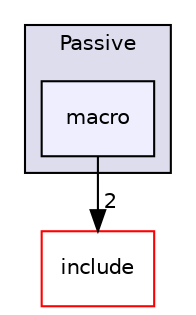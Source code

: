 digraph "/home/travis/build/AliceO2Group/AliceO2/Detectors/Passive/macro" {
  bgcolor=transparent;
  compound=true
  node [ fontsize="10", fontname="Helvetica"];
  edge [ labelfontsize="10", labelfontname="Helvetica"];
  subgraph clusterdir_f01815b857f9009bea48e2cb39492245 {
    graph [ bgcolor="#ddddee", pencolor="black", label="Passive" fontname="Helvetica", fontsize="10", URL="dir_f01815b857f9009bea48e2cb39492245.html"]
  dir_60ceea4fffc21e7f6027a6980597a46c [shape=box, label="macro", style="filled", fillcolor="#eeeeff", pencolor="black", URL="dir_60ceea4fffc21e7f6027a6980597a46c.html"];
  }
  dir_d5ecc06a730b889a096d12946000dd48 [shape=box label="include" color="red" URL="dir_d5ecc06a730b889a096d12946000dd48.html"];
  dir_60ceea4fffc21e7f6027a6980597a46c->dir_d5ecc06a730b889a096d12946000dd48 [headlabel="2", labeldistance=1.5 headhref="dir_000263_000261.html"];
}
